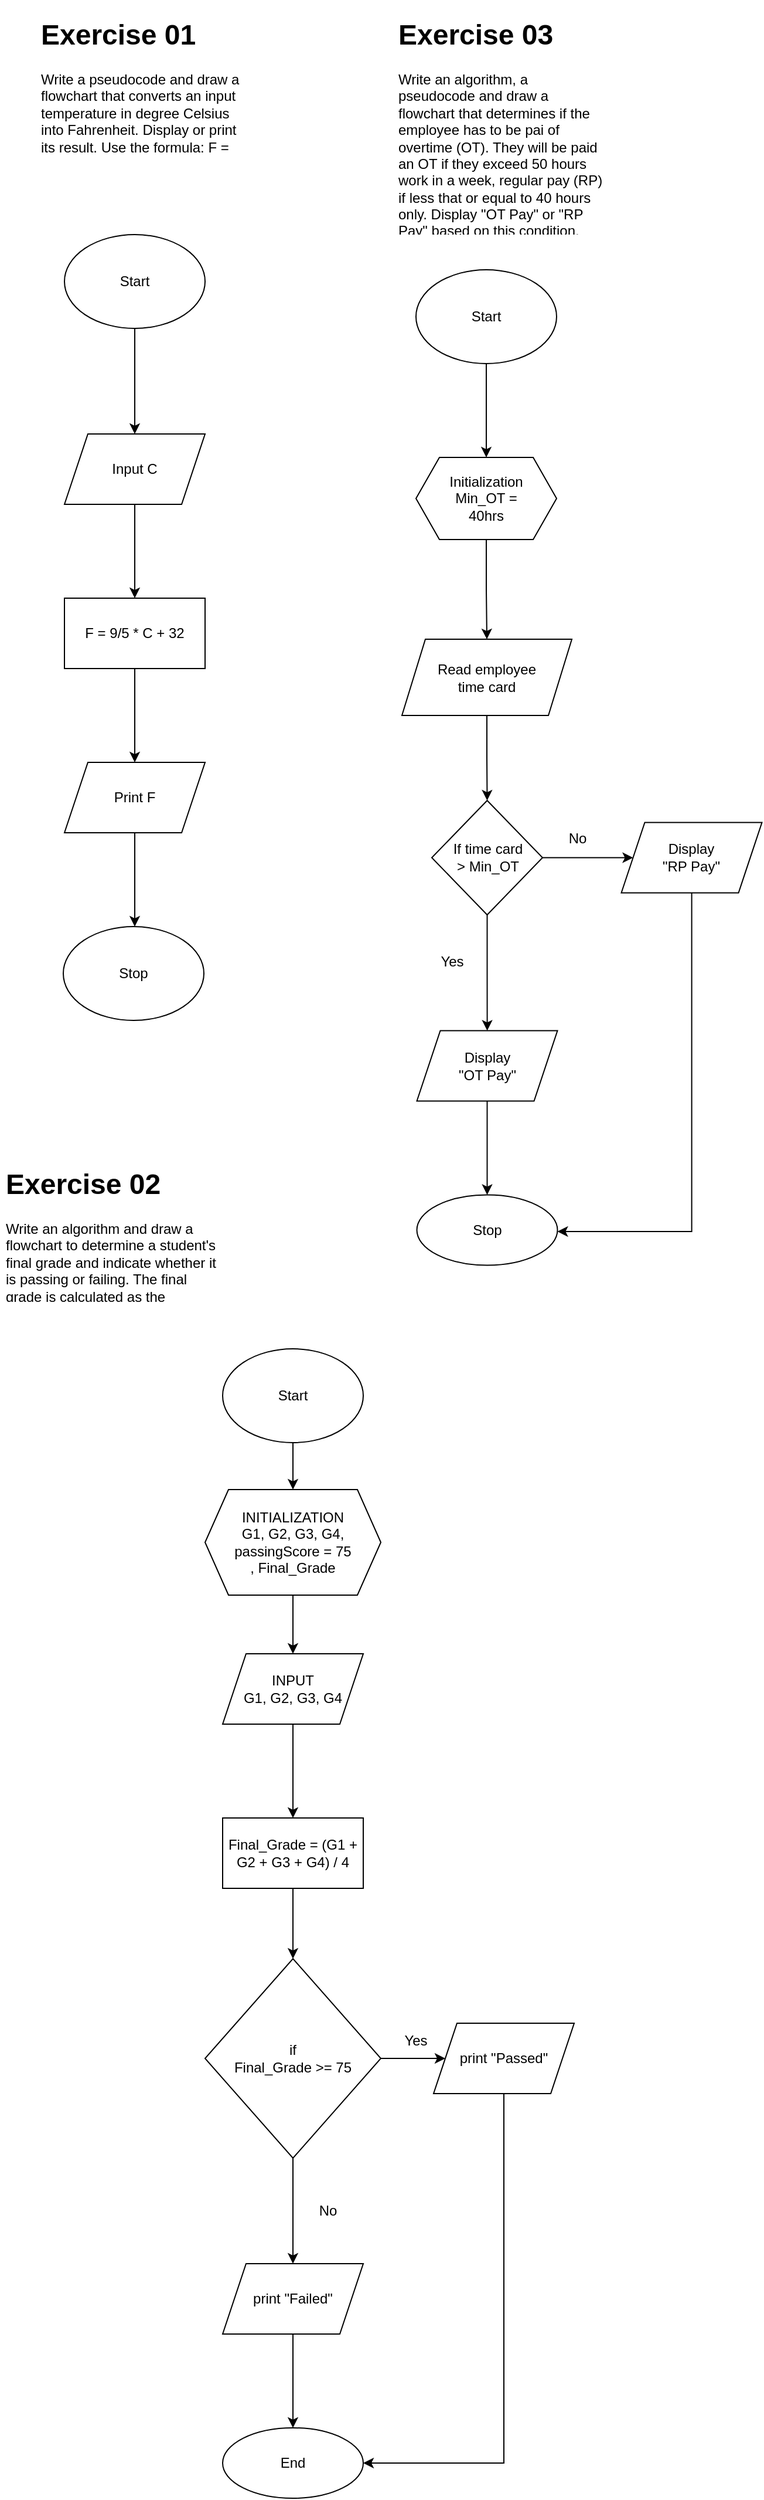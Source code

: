 <mxfile version="20.3.0" type="github">
  <diagram id="TYeDfcO-ebLdJnFHrg0i" name="Page-1">
    <mxGraphModel dx="3651" dy="2689" grid="1" gridSize="10" guides="1" tooltips="1" connect="1" arrows="1" fold="1" page="1" pageScale="1" pageWidth="850" pageHeight="1100" math="0" shadow="0">
      <root>
        <mxCell id="0" />
        <mxCell id="1" parent="0" />
        <mxCell id="IJcC9iv3ISZE87UZAg1H-8" style="edgeStyle=orthogonalEdgeStyle;rounded=0;orthogonalLoop=1;jettySize=auto;html=1;" edge="1" parent="1" source="IJcC9iv3ISZE87UZAg1H-1" target="IJcC9iv3ISZE87UZAg1H-4">
          <mxGeometry relative="1" as="geometry" />
        </mxCell>
        <mxCell id="IJcC9iv3ISZE87UZAg1H-1" value="&lt;div&gt;Start&lt;/div&gt;" style="ellipse;whiteSpace=wrap;html=1;" vertex="1" parent="1">
          <mxGeometry x="200" y="100" width="120" height="80" as="geometry" />
        </mxCell>
        <mxCell id="IJcC9iv3ISZE87UZAg1H-2" value="&lt;h1&gt;Exercise 02&lt;br&gt;&lt;/h1&gt;&lt;p&gt;Write an algorithm and draw a flowchart to determine a student&#39;s final grade and indicate whether it is passing or failing. The final grade is calculated as the average of four marks.&lt;br&gt;&lt;/p&gt;" style="text;html=1;strokeColor=none;fillColor=none;spacing=5;spacingTop=-20;whiteSpace=wrap;overflow=hidden;rounded=0;" vertex="1" parent="1">
          <mxGeometry x="10" y="-60" width="190" height="120" as="geometry" />
        </mxCell>
        <mxCell id="IJcC9iv3ISZE87UZAg1H-9" style="edgeStyle=orthogonalEdgeStyle;rounded=0;orthogonalLoop=1;jettySize=auto;html=1;entryX=0.5;entryY=0;entryDx=0;entryDy=0;" edge="1" parent="1" source="IJcC9iv3ISZE87UZAg1H-4" target="IJcC9iv3ISZE87UZAg1H-10">
          <mxGeometry relative="1" as="geometry">
            <mxPoint x="260" y="350" as="targetPoint" />
          </mxGeometry>
        </mxCell>
        <mxCell id="IJcC9iv3ISZE87UZAg1H-4" value="&lt;div&gt;INITIALIZATION&lt;/div&gt;&lt;div&gt;G1, G2, G3, G4, passingScore = 75&lt;br&gt;&lt;/div&gt;, Final_Grade" style="shape=hexagon;perimeter=hexagonPerimeter2;whiteSpace=wrap;html=1;fixedSize=1;" vertex="1" parent="1">
          <mxGeometry x="185" y="220" width="150" height="90" as="geometry" />
        </mxCell>
        <mxCell id="IJcC9iv3ISZE87UZAg1H-12" value="" style="edgeStyle=orthogonalEdgeStyle;rounded=0;orthogonalLoop=1;jettySize=auto;html=1;" edge="1" parent="1" source="IJcC9iv3ISZE87UZAg1H-10" target="IJcC9iv3ISZE87UZAg1H-11">
          <mxGeometry relative="1" as="geometry" />
        </mxCell>
        <mxCell id="IJcC9iv3ISZE87UZAg1H-10" value="&lt;div&gt;INPUT&lt;/div&gt;&lt;div&gt;G1, G2, G3, G4&lt;br&gt;&lt;/div&gt;" style="shape=parallelogram;perimeter=parallelogramPerimeter;whiteSpace=wrap;html=1;fixedSize=1;" vertex="1" parent="1">
          <mxGeometry x="200" y="360" width="120" height="60" as="geometry" />
        </mxCell>
        <mxCell id="IJcC9iv3ISZE87UZAg1H-13" style="edgeStyle=orthogonalEdgeStyle;rounded=0;orthogonalLoop=1;jettySize=auto;html=1;" edge="1" parent="1" source="IJcC9iv3ISZE87UZAg1H-11">
          <mxGeometry relative="1" as="geometry">
            <mxPoint x="260" y="620" as="targetPoint" />
          </mxGeometry>
        </mxCell>
        <mxCell id="IJcC9iv3ISZE87UZAg1H-11" value="Final_Grade = (G1 + G2 + G3 + G4) / 4" style="whiteSpace=wrap;html=1;" vertex="1" parent="1">
          <mxGeometry x="200" y="500" width="120" height="60" as="geometry" />
        </mxCell>
        <mxCell id="IJcC9iv3ISZE87UZAg1H-19" style="edgeStyle=orthogonalEdgeStyle;rounded=0;orthogonalLoop=1;jettySize=auto;html=1;exitX=1;exitY=0.5;exitDx=0;exitDy=0;entryX=0;entryY=0.5;entryDx=0;entryDy=0;" edge="1" parent="1" source="IJcC9iv3ISZE87UZAg1H-14" target="IJcC9iv3ISZE87UZAg1H-18">
          <mxGeometry relative="1" as="geometry" />
        </mxCell>
        <mxCell id="IJcC9iv3ISZE87UZAg1H-20" style="edgeStyle=orthogonalEdgeStyle;rounded=0;orthogonalLoop=1;jettySize=auto;html=1;" edge="1" parent="1" source="IJcC9iv3ISZE87UZAg1H-14">
          <mxGeometry relative="1" as="geometry">
            <mxPoint x="260" y="880" as="targetPoint" />
          </mxGeometry>
        </mxCell>
        <mxCell id="IJcC9iv3ISZE87UZAg1H-14" value="&lt;div&gt;if&lt;/div&gt;&lt;div&gt;Final_Grade &amp;gt;= 75&lt;br&gt;&lt;/div&gt;" style="rhombus;whiteSpace=wrap;html=1;" vertex="1" parent="1">
          <mxGeometry x="185" y="620" width="150" height="170" as="geometry" />
        </mxCell>
        <mxCell id="IJcC9iv3ISZE87UZAg1H-25" style="edgeStyle=orthogonalEdgeStyle;rounded=0;orthogonalLoop=1;jettySize=auto;html=1;entryX=1;entryY=0.5;entryDx=0;entryDy=0;" edge="1" parent="1" source="IJcC9iv3ISZE87UZAg1H-18" target="IJcC9iv3ISZE87UZAg1H-22">
          <mxGeometry relative="1" as="geometry">
            <Array as="points">
              <mxPoint x="440" y="1050" />
            </Array>
          </mxGeometry>
        </mxCell>
        <mxCell id="IJcC9iv3ISZE87UZAg1H-18" value="print &quot;Passed&quot;" style="shape=parallelogram;perimeter=parallelogramPerimeter;whiteSpace=wrap;html=1;fixedSize=1;" vertex="1" parent="1">
          <mxGeometry x="380" y="675" width="120" height="60" as="geometry" />
        </mxCell>
        <mxCell id="IJcC9iv3ISZE87UZAg1H-23" value="" style="edgeStyle=orthogonalEdgeStyle;rounded=0;orthogonalLoop=1;jettySize=auto;html=1;" edge="1" parent="1" source="IJcC9iv3ISZE87UZAg1H-21" target="IJcC9iv3ISZE87UZAg1H-22">
          <mxGeometry relative="1" as="geometry" />
        </mxCell>
        <mxCell id="IJcC9iv3ISZE87UZAg1H-21" value="print &quot;Failed&quot;" style="shape=parallelogram;perimeter=parallelogramPerimeter;whiteSpace=wrap;html=1;fixedSize=1;" vertex="1" parent="1">
          <mxGeometry x="200" y="880" width="120" height="60" as="geometry" />
        </mxCell>
        <mxCell id="IJcC9iv3ISZE87UZAg1H-22" value="End" style="ellipse;whiteSpace=wrap;html=1;" vertex="1" parent="1">
          <mxGeometry x="200" y="1020" width="120" height="60" as="geometry" />
        </mxCell>
        <mxCell id="IJcC9iv3ISZE87UZAg1H-26" value="&lt;h1&gt;Exercise 01&lt;br&gt;&lt;/h1&gt;&lt;p&gt;Write a pseudocode and draw a flowchart that converts an input temperature in degree Celsius into Fahrenheit. Display or print its result. Use the formula: F = (9/5) * C + 32.&lt;br&gt;&lt;/p&gt;" style="text;html=1;strokeColor=none;fillColor=none;spacing=5;spacingTop=-20;whiteSpace=wrap;overflow=hidden;rounded=0;" vertex="1" parent="1">
          <mxGeometry x="40" y="-1040" width="190" height="120" as="geometry" />
        </mxCell>
        <mxCell id="IJcC9iv3ISZE87UZAg1H-35" value="" style="edgeStyle=orthogonalEdgeStyle;rounded=0;orthogonalLoop=1;jettySize=auto;html=1;" edge="1" parent="1" source="IJcC9iv3ISZE87UZAg1H-27" target="IJcC9iv3ISZE87UZAg1H-34">
          <mxGeometry relative="1" as="geometry" />
        </mxCell>
        <mxCell id="IJcC9iv3ISZE87UZAg1H-27" value="Start" style="ellipse;whiteSpace=wrap;html=1;" vertex="1" parent="1">
          <mxGeometry x="65" y="-850" width="120" height="80" as="geometry" />
        </mxCell>
        <mxCell id="IJcC9iv3ISZE87UZAg1H-37" value="" style="edgeStyle=orthogonalEdgeStyle;rounded=0;orthogonalLoop=1;jettySize=auto;html=1;" edge="1" parent="1" source="IJcC9iv3ISZE87UZAg1H-34" target="IJcC9iv3ISZE87UZAg1H-36">
          <mxGeometry relative="1" as="geometry" />
        </mxCell>
        <mxCell id="IJcC9iv3ISZE87UZAg1H-34" value="Input C" style="shape=parallelogram;perimeter=parallelogramPerimeter;whiteSpace=wrap;html=1;fixedSize=1;" vertex="1" parent="1">
          <mxGeometry x="65" y="-680" width="120" height="60" as="geometry" />
        </mxCell>
        <mxCell id="IJcC9iv3ISZE87UZAg1H-41" value="" style="edgeStyle=orthogonalEdgeStyle;rounded=0;orthogonalLoop=1;jettySize=auto;html=1;" edge="1" parent="1" source="IJcC9iv3ISZE87UZAg1H-36" target="IJcC9iv3ISZE87UZAg1H-40">
          <mxGeometry relative="1" as="geometry" />
        </mxCell>
        <mxCell id="IJcC9iv3ISZE87UZAg1H-36" value="&lt;div&gt;F = 9/5 * C + 32&lt;br&gt;&lt;/div&gt;" style="whiteSpace=wrap;html=1;" vertex="1" parent="1">
          <mxGeometry x="65" y="-540" width="120" height="60" as="geometry" />
        </mxCell>
        <mxCell id="IJcC9iv3ISZE87UZAg1H-43" value="" style="edgeStyle=orthogonalEdgeStyle;rounded=0;orthogonalLoop=1;jettySize=auto;html=1;" edge="1" parent="1" source="IJcC9iv3ISZE87UZAg1H-40">
          <mxGeometry relative="1" as="geometry">
            <mxPoint x="125" y="-260" as="targetPoint" />
          </mxGeometry>
        </mxCell>
        <mxCell id="IJcC9iv3ISZE87UZAg1H-40" value="Print F" style="shape=parallelogram;perimeter=parallelogramPerimeter;whiteSpace=wrap;html=1;fixedSize=1;" vertex="1" parent="1">
          <mxGeometry x="65" y="-400" width="120" height="60" as="geometry" />
        </mxCell>
        <mxCell id="IJcC9iv3ISZE87UZAg1H-44" value="Stop" style="ellipse;whiteSpace=wrap;html=1;" vertex="1" parent="1">
          <mxGeometry x="64" y="-260" width="120" height="80" as="geometry" />
        </mxCell>
        <mxCell id="IJcC9iv3ISZE87UZAg1H-48" value="&lt;h1&gt;Exercise 03&lt;/h1&gt;&lt;div&gt;Write an algorithm, a pseudocode and draw a flowchart that determines if the employee has to be pai of overtime (OT). They will be paid an OT if they exceed 50 hours work in a week, regular pay (RP) if less that or equal to 40 hours only. Display &quot;OT Pay&quot; or &quot;RP Pay&quot; based on this condition.&lt;br&gt;&lt;/div&gt;" style="text;html=1;strokeColor=none;fillColor=none;spacing=5;spacingTop=-20;whiteSpace=wrap;overflow=hidden;rounded=0;" vertex="1" parent="1">
          <mxGeometry x="345" y="-1040" width="185" height="190" as="geometry" />
        </mxCell>
        <mxCell id="IJcC9iv3ISZE87UZAg1H-51" value="" style="edgeStyle=orthogonalEdgeStyle;rounded=0;orthogonalLoop=1;jettySize=auto;html=1;" edge="1" parent="1" source="IJcC9iv3ISZE87UZAg1H-49" target="IJcC9iv3ISZE87UZAg1H-50">
          <mxGeometry relative="1" as="geometry" />
        </mxCell>
        <mxCell id="IJcC9iv3ISZE87UZAg1H-49" value="Start" style="ellipse;whiteSpace=wrap;html=1;" vertex="1" parent="1">
          <mxGeometry x="365" y="-820" width="120" height="80" as="geometry" />
        </mxCell>
        <mxCell id="IJcC9iv3ISZE87UZAg1H-53" value="" style="edgeStyle=orthogonalEdgeStyle;rounded=0;orthogonalLoop=1;jettySize=auto;html=1;" edge="1" parent="1" source="IJcC9iv3ISZE87UZAg1H-50" target="IJcC9iv3ISZE87UZAg1H-52">
          <mxGeometry relative="1" as="geometry" />
        </mxCell>
        <mxCell id="IJcC9iv3ISZE87UZAg1H-50" value="&lt;div&gt;Initialization&lt;/div&gt;&lt;div&gt;Min_OT = &lt;/div&gt;40hrs" style="shape=hexagon;perimeter=hexagonPerimeter2;whiteSpace=wrap;html=1;fixedSize=1;" vertex="1" parent="1">
          <mxGeometry x="365" y="-660" width="120" height="70" as="geometry" />
        </mxCell>
        <mxCell id="IJcC9iv3ISZE87UZAg1H-55" value="" style="edgeStyle=orthogonalEdgeStyle;rounded=0;orthogonalLoop=1;jettySize=auto;html=1;" edge="1" parent="1" source="IJcC9iv3ISZE87UZAg1H-52" target="IJcC9iv3ISZE87UZAg1H-54">
          <mxGeometry relative="1" as="geometry" />
        </mxCell>
        <mxCell id="IJcC9iv3ISZE87UZAg1H-52" value="Read employee &lt;br&gt;time card" style="shape=parallelogram;perimeter=parallelogramPerimeter;whiteSpace=wrap;html=1;fixedSize=1;" vertex="1" parent="1">
          <mxGeometry x="353" y="-505" width="145" height="65" as="geometry" />
        </mxCell>
        <mxCell id="IJcC9iv3ISZE87UZAg1H-57" value="" style="edgeStyle=orthogonalEdgeStyle;rounded=0;orthogonalLoop=1;jettySize=auto;html=1;" edge="1" parent="1" source="IJcC9iv3ISZE87UZAg1H-54" target="IJcC9iv3ISZE87UZAg1H-56">
          <mxGeometry relative="1" as="geometry" />
        </mxCell>
        <mxCell id="IJcC9iv3ISZE87UZAg1H-60" value="" style="edgeStyle=orthogonalEdgeStyle;rounded=0;orthogonalLoop=1;jettySize=auto;html=1;" edge="1" parent="1" source="IJcC9iv3ISZE87UZAg1H-54" target="IJcC9iv3ISZE87UZAg1H-59">
          <mxGeometry relative="1" as="geometry" />
        </mxCell>
        <mxCell id="IJcC9iv3ISZE87UZAg1H-54" value="If time card&lt;br&gt;&lt;div&gt;&amp;gt; Min_OT&lt;/div&gt;" style="rhombus;whiteSpace=wrap;html=1;" vertex="1" parent="1">
          <mxGeometry x="378.5" y="-367.5" width="94.5" height="97.5" as="geometry" />
        </mxCell>
        <mxCell id="IJcC9iv3ISZE87UZAg1H-64" style="edgeStyle=orthogonalEdgeStyle;rounded=0;orthogonalLoop=1;jettySize=auto;html=1;" edge="1" parent="1" source="IJcC9iv3ISZE87UZAg1H-56" target="IJcC9iv3ISZE87UZAg1H-62">
          <mxGeometry relative="1" as="geometry">
            <mxPoint x="490" as="targetPoint" />
            <Array as="points">
              <mxPoint x="600" />
            </Array>
          </mxGeometry>
        </mxCell>
        <mxCell id="IJcC9iv3ISZE87UZAg1H-56" value="Display &lt;br&gt;&quot;RP Pay&quot;" style="shape=parallelogram;perimeter=parallelogramPerimeter;whiteSpace=wrap;html=1;fixedSize=1;" vertex="1" parent="1">
          <mxGeometry x="540.25" y="-348.75" width="120" height="60" as="geometry" />
        </mxCell>
        <mxCell id="IJcC9iv3ISZE87UZAg1H-58" value="No" style="text;html=1;strokeColor=none;fillColor=none;align=center;verticalAlign=middle;whiteSpace=wrap;rounded=0;" vertex="1" parent="1">
          <mxGeometry x="473" y="-350" width="60" height="30" as="geometry" />
        </mxCell>
        <mxCell id="IJcC9iv3ISZE87UZAg1H-63" value="" style="edgeStyle=orthogonalEdgeStyle;rounded=0;orthogonalLoop=1;jettySize=auto;html=1;" edge="1" parent="1" source="IJcC9iv3ISZE87UZAg1H-59" target="IJcC9iv3ISZE87UZAg1H-62">
          <mxGeometry relative="1" as="geometry" />
        </mxCell>
        <mxCell id="IJcC9iv3ISZE87UZAg1H-59" value="Display &lt;br&gt;&quot;OT Pay&quot;" style="shape=parallelogram;perimeter=parallelogramPerimeter;whiteSpace=wrap;html=1;fixedSize=1;" vertex="1" parent="1">
          <mxGeometry x="365.75" y="-171.25" width="120" height="60" as="geometry" />
        </mxCell>
        <mxCell id="IJcC9iv3ISZE87UZAg1H-61" value="Yes" style="text;html=1;strokeColor=none;fillColor=none;align=center;verticalAlign=middle;whiteSpace=wrap;rounded=0;" vertex="1" parent="1">
          <mxGeometry x="365.75" y="-240" width="60" height="20" as="geometry" />
        </mxCell>
        <mxCell id="IJcC9iv3ISZE87UZAg1H-62" value="Stop" style="ellipse;whiteSpace=wrap;html=1;" vertex="1" parent="1">
          <mxGeometry x="365.75" y="-31.25" width="120" height="60" as="geometry" />
        </mxCell>
        <mxCell id="IJcC9iv3ISZE87UZAg1H-65" value="&lt;div&gt;Yes&lt;/div&gt;" style="text;html=1;strokeColor=none;fillColor=none;align=center;verticalAlign=middle;whiteSpace=wrap;rounded=0;" vertex="1" parent="1">
          <mxGeometry x="335" y="675" width="60" height="30" as="geometry" />
        </mxCell>
        <mxCell id="IJcC9iv3ISZE87UZAg1H-66" value="No" style="text;html=1;strokeColor=none;fillColor=none;align=center;verticalAlign=middle;whiteSpace=wrap;rounded=0;" vertex="1" parent="1">
          <mxGeometry x="260" y="820" width="60" height="30" as="geometry" />
        </mxCell>
      </root>
    </mxGraphModel>
  </diagram>
</mxfile>
